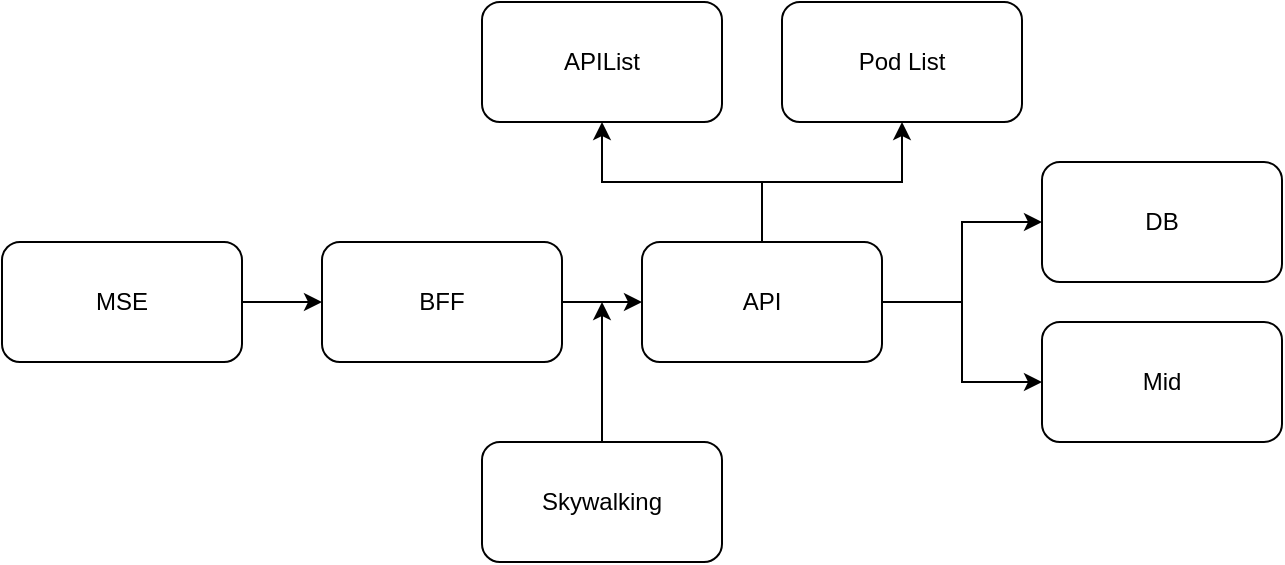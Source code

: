 <mxfile version="21.2.3" type="github">
  <diagram name="第 1 页" id="a0qODan2Q1DSZ3mQigHt">
    <mxGraphModel dx="1802" dy="837" grid="1" gridSize="10" guides="1" tooltips="1" connect="1" arrows="1" fold="1" page="1" pageScale="1" pageWidth="827" pageHeight="1169" math="0" shadow="0">
      <root>
        <mxCell id="0" />
        <mxCell id="1" parent="0" />
        <mxCell id="kMznN8p3bmwgDsw7orBE-6" style="edgeStyle=orthogonalEdgeStyle;rounded=0;orthogonalLoop=1;jettySize=auto;html=1;exitX=1;exitY=0.5;exitDx=0;exitDy=0;entryX=0;entryY=0.5;entryDx=0;entryDy=0;" edge="1" parent="1" source="kMznN8p3bmwgDsw7orBE-1" target="kMznN8p3bmwgDsw7orBE-3">
          <mxGeometry relative="1" as="geometry" />
        </mxCell>
        <mxCell id="kMznN8p3bmwgDsw7orBE-1" value="BFF" style="rounded=1;whiteSpace=wrap;html=1;" vertex="1" parent="1">
          <mxGeometry x="240" y="180" width="120" height="60" as="geometry" />
        </mxCell>
        <mxCell id="kMznN8p3bmwgDsw7orBE-7" style="edgeStyle=orthogonalEdgeStyle;rounded=0;orthogonalLoop=1;jettySize=auto;html=1;exitX=0.5;exitY=0;exitDx=0;exitDy=0;" edge="1" parent="1" source="kMznN8p3bmwgDsw7orBE-2">
          <mxGeometry relative="1" as="geometry">
            <mxPoint x="380" y="210" as="targetPoint" />
          </mxGeometry>
        </mxCell>
        <mxCell id="kMznN8p3bmwgDsw7orBE-2" value="Skywalking" style="rounded=1;whiteSpace=wrap;html=1;" vertex="1" parent="1">
          <mxGeometry x="320" y="280" width="120" height="60" as="geometry" />
        </mxCell>
        <mxCell id="kMznN8p3bmwgDsw7orBE-9" style="edgeStyle=orthogonalEdgeStyle;rounded=0;orthogonalLoop=1;jettySize=auto;html=1;exitX=0.5;exitY=0;exitDx=0;exitDy=0;entryX=0.5;entryY=1;entryDx=0;entryDy=0;" edge="1" parent="1" source="kMznN8p3bmwgDsw7orBE-3" target="kMznN8p3bmwgDsw7orBE-4">
          <mxGeometry relative="1" as="geometry" />
        </mxCell>
        <mxCell id="kMznN8p3bmwgDsw7orBE-12" style="edgeStyle=orthogonalEdgeStyle;rounded=0;orthogonalLoop=1;jettySize=auto;html=1;exitX=0.5;exitY=0;exitDx=0;exitDy=0;entryX=0.5;entryY=1;entryDx=0;entryDy=0;" edge="1" parent="1" source="kMznN8p3bmwgDsw7orBE-3" target="kMznN8p3bmwgDsw7orBE-11">
          <mxGeometry relative="1" as="geometry" />
        </mxCell>
        <mxCell id="kMznN8p3bmwgDsw7orBE-13" style="edgeStyle=orthogonalEdgeStyle;rounded=0;orthogonalLoop=1;jettySize=auto;html=1;exitX=1;exitY=0.5;exitDx=0;exitDy=0;entryX=0;entryY=0.5;entryDx=0;entryDy=0;" edge="1" parent="1" source="kMznN8p3bmwgDsw7orBE-3" target="kMznN8p3bmwgDsw7orBE-10">
          <mxGeometry relative="1" as="geometry" />
        </mxCell>
        <mxCell id="kMznN8p3bmwgDsw7orBE-15" style="edgeStyle=orthogonalEdgeStyle;rounded=0;orthogonalLoop=1;jettySize=auto;html=1;exitX=1;exitY=0.5;exitDx=0;exitDy=0;entryX=0;entryY=0.5;entryDx=0;entryDy=0;" edge="1" parent="1" source="kMznN8p3bmwgDsw7orBE-3" target="kMznN8p3bmwgDsw7orBE-14">
          <mxGeometry relative="1" as="geometry" />
        </mxCell>
        <mxCell id="kMznN8p3bmwgDsw7orBE-3" value="API" style="rounded=1;whiteSpace=wrap;html=1;" vertex="1" parent="1">
          <mxGeometry x="400" y="180" width="120" height="60" as="geometry" />
        </mxCell>
        <mxCell id="kMznN8p3bmwgDsw7orBE-4" value="APIList" style="rounded=1;whiteSpace=wrap;html=1;" vertex="1" parent="1">
          <mxGeometry x="320" y="60" width="120" height="60" as="geometry" />
        </mxCell>
        <mxCell id="kMznN8p3bmwgDsw7orBE-8" style="edgeStyle=orthogonalEdgeStyle;rounded=0;orthogonalLoop=1;jettySize=auto;html=1;exitX=1;exitY=0.5;exitDx=0;exitDy=0;entryX=0;entryY=0.5;entryDx=0;entryDy=0;" edge="1" parent="1" source="kMznN8p3bmwgDsw7orBE-5" target="kMznN8p3bmwgDsw7orBE-1">
          <mxGeometry relative="1" as="geometry" />
        </mxCell>
        <mxCell id="kMznN8p3bmwgDsw7orBE-5" value="MSE" style="rounded=1;whiteSpace=wrap;html=1;" vertex="1" parent="1">
          <mxGeometry x="80" y="180" width="120" height="60" as="geometry" />
        </mxCell>
        <mxCell id="kMznN8p3bmwgDsw7orBE-10" value="DB" style="rounded=1;whiteSpace=wrap;html=1;" vertex="1" parent="1">
          <mxGeometry x="600" y="140" width="120" height="60" as="geometry" />
        </mxCell>
        <mxCell id="kMznN8p3bmwgDsw7orBE-11" value="Pod List" style="rounded=1;whiteSpace=wrap;html=1;" vertex="1" parent="1">
          <mxGeometry x="470" y="60" width="120" height="60" as="geometry" />
        </mxCell>
        <mxCell id="kMznN8p3bmwgDsw7orBE-14" value="Mid" style="rounded=1;whiteSpace=wrap;html=1;" vertex="1" parent="1">
          <mxGeometry x="600" y="220" width="120" height="60" as="geometry" />
        </mxCell>
      </root>
    </mxGraphModel>
  </diagram>
</mxfile>
